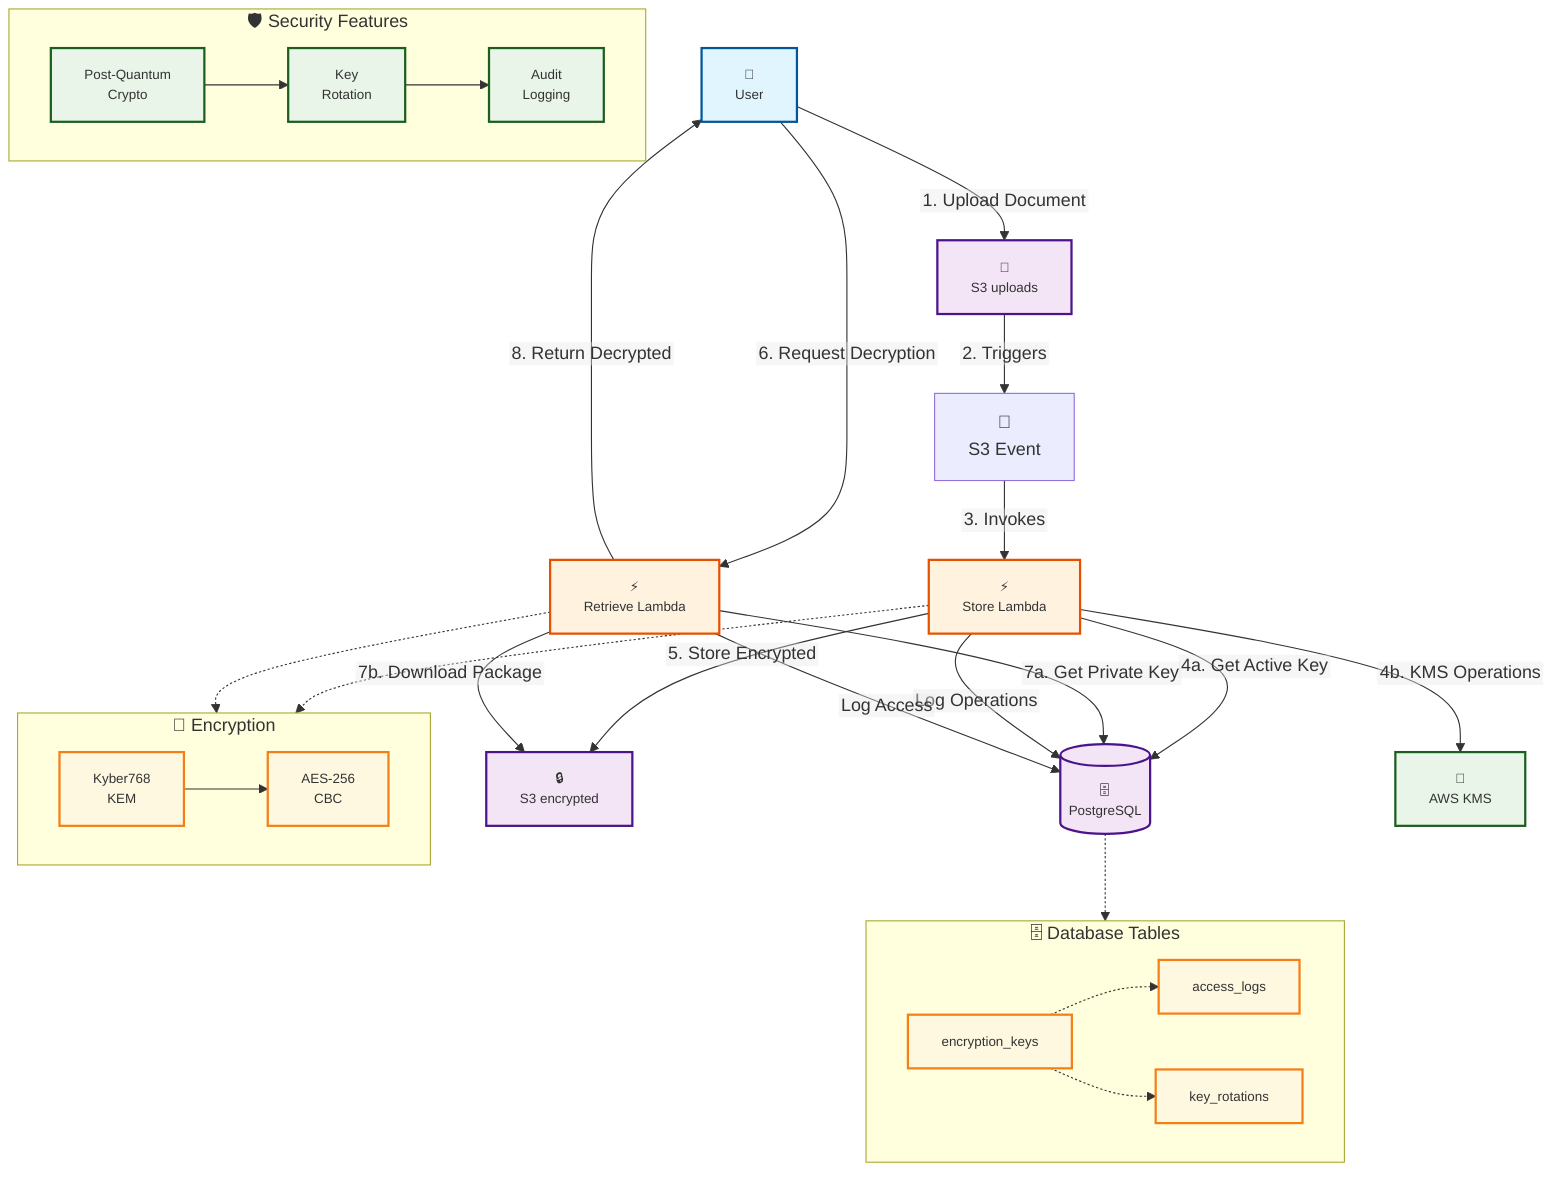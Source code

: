 %%{init: {"flowchart": {"htmlLabels": false}} }%%
graph TB
    %% External Components
    User["👤<br/>User"]
    S3Upload["📁<br/>S3 uploads"]
    S3Encrypted["🔒<br/>S3 encrypted"]

    %% Core Services
    StoreL["⚡<br/>Store Lambda"]
    RetrieveL["⚡<br/>Retrieve Lambda"]
    DB[("🗄️<br/>PostgreSQL")]
    KMS["🔑<br/>AWS KMS"]

    %% Event Flow
    S3Event["📨<br/>S3 Event"]
    
    %% User Interactions
    User -->|1. Upload Document| S3Upload
    User -->|6. Request Decryption| RetrieveL
    
    %% Automatic Encryption Flow
    S3Upload -->|2. Triggers| S3Event
    S3Event -->|3. Invokes| StoreL
    StoreL -->|4a. Get Active Key| DB
    StoreL -->|4b. KMS Operations| KMS
    StoreL -->|5. Store Encrypted| S3Encrypted
    
    %% Decryption Flow
    RetrieveL -->|7a. Get Private Key| DB
    RetrieveL -->|7b. Download Package| S3Encrypted
    RetrieveL -->|8. Return Decrypted| User
    
    %% Database Operations
    StoreL -->|Log Operations| DB
    RetrieveL -->|Log Access| DB
    
    %% Algorithm Details
    subgraph Algo ["🔐 Encryption"]
        direction LR
        Kyber["Kyber768<br/>KEM"]
        AES["AES-256<br/>CBC"]
        Kyber --> AES
    end

    StoreL -.-> Algo
    RetrieveL -.-> Algo

    %% Database Schema
    subgraph DBSchema ["🗄️ Database Tables"]
        direction LR
        EncKeys["encryption_keys"]
        AccessLogs["access_logs"]
        KeyRotations["key_rotations"]

        EncKeys -.-> AccessLogs
        EncKeys -.-> KeyRotations
    end

    DB -.-> DBSchema

    %% Security Features
    subgraph Security ["🛡️ Security Features"]
        direction LR
        PQC["Post-Quantum<br/>Crypto"]
        KeyRot["Key<br/>Rotation"]
        Audit["Audit<br/>Logging"]

        PQC --> KeyRot
        KeyRot --> Audit
    end
    
    %% Styling
    classDef userClass fill:#e1f5fe,stroke:#01579b,stroke-width:2px,font-size:12px
    classDef lambdaClass fill:#fff3e0,stroke:#e65100,stroke-width:2px,font-size:12px
    classDef storageClass fill:#f3e5f5,stroke:#4a148c,stroke-width:2px,font-size:12px
    classDef securityClass fill:#e8f5e8,stroke:#1b5e20,stroke-width:2px,font-size:12px
    classDef algorithmClass fill:#fff8e1,stroke:#f57f17,stroke-width:2px,font-size:12px
    classDef subgraphClass fill:#f9f9f9,stroke:#666,stroke-width:1px

    class User userClass
    class StoreL,RetrieveL lambdaClass
    class S3Upload,S3Encrypted,DB storageClass
    class KMS,PQC,KeyRot,Audit securityClass
    class Kyber,AES,EncKeys,AccessLogs,KeyRotations algorithmClass